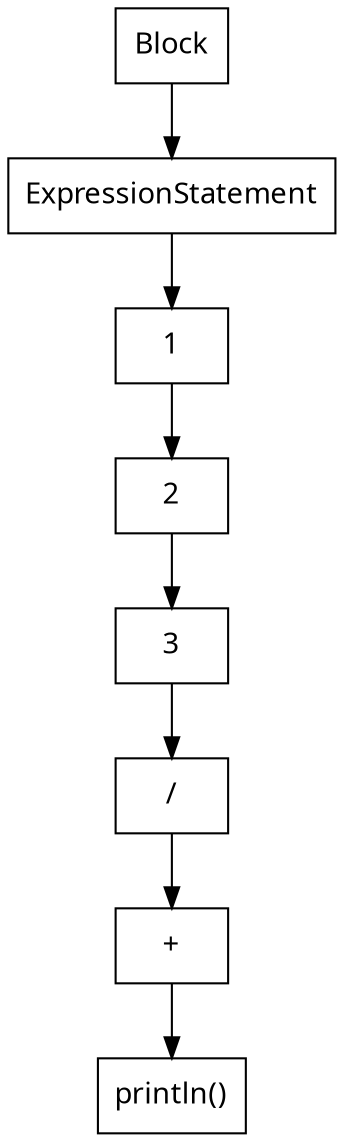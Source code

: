 digraph G_9 {
  node [
    shape = rect;
    fontname = "Handlee";
  ]
  edge [
    fontname = "Handlee";
  ]
  bgcolor = transparent;
  fontname = "Handlee";
  compound = true;
  s_119 [
    class = "block";
    label = "Block";
    fillcolor = white;
    style = filled;
  ];
  s_120 [
    class = "expressionStatement";
    label = "ExpressionStatement";
    fillcolor = white;
    style = filled;
  ];
  s_120_2 [
    class = "methodInvocation";
    label = "println()";
    fillcolor = white;
    style = filled;
  ];
  s_120_4 [
    class = "infixExpression";
    label = "+";
    fillcolor = white;
    style = filled;
  ];
  s_120_5 [
    class = "numberLiteral literal";
    label = "1";
    fillcolor = white;
    style = filled;
  ];
  s_120_6 [
    class = "infixExpression";
    label = "/";
    fillcolor = white;
    style = filled;
  ];
  s_120_7 [
    class = "numberLiteral literal";
    label = "2";
    fillcolor = white;
    style = filled;
  ];
  s_120_8 [
    class = "numberLiteral literal";
    label = "3";
    fillcolor = white;
    style = filled;
  ];
  s_119 -> s_120;
  s_120 -> s_120_5;
  s_120_5 -> s_120_7;
  s_120_7 -> s_120_8;
  s_120_8 -> s_120_6;
  s_120_6 -> s_120_4;
  s_120_4 -> s_120_2;

}

